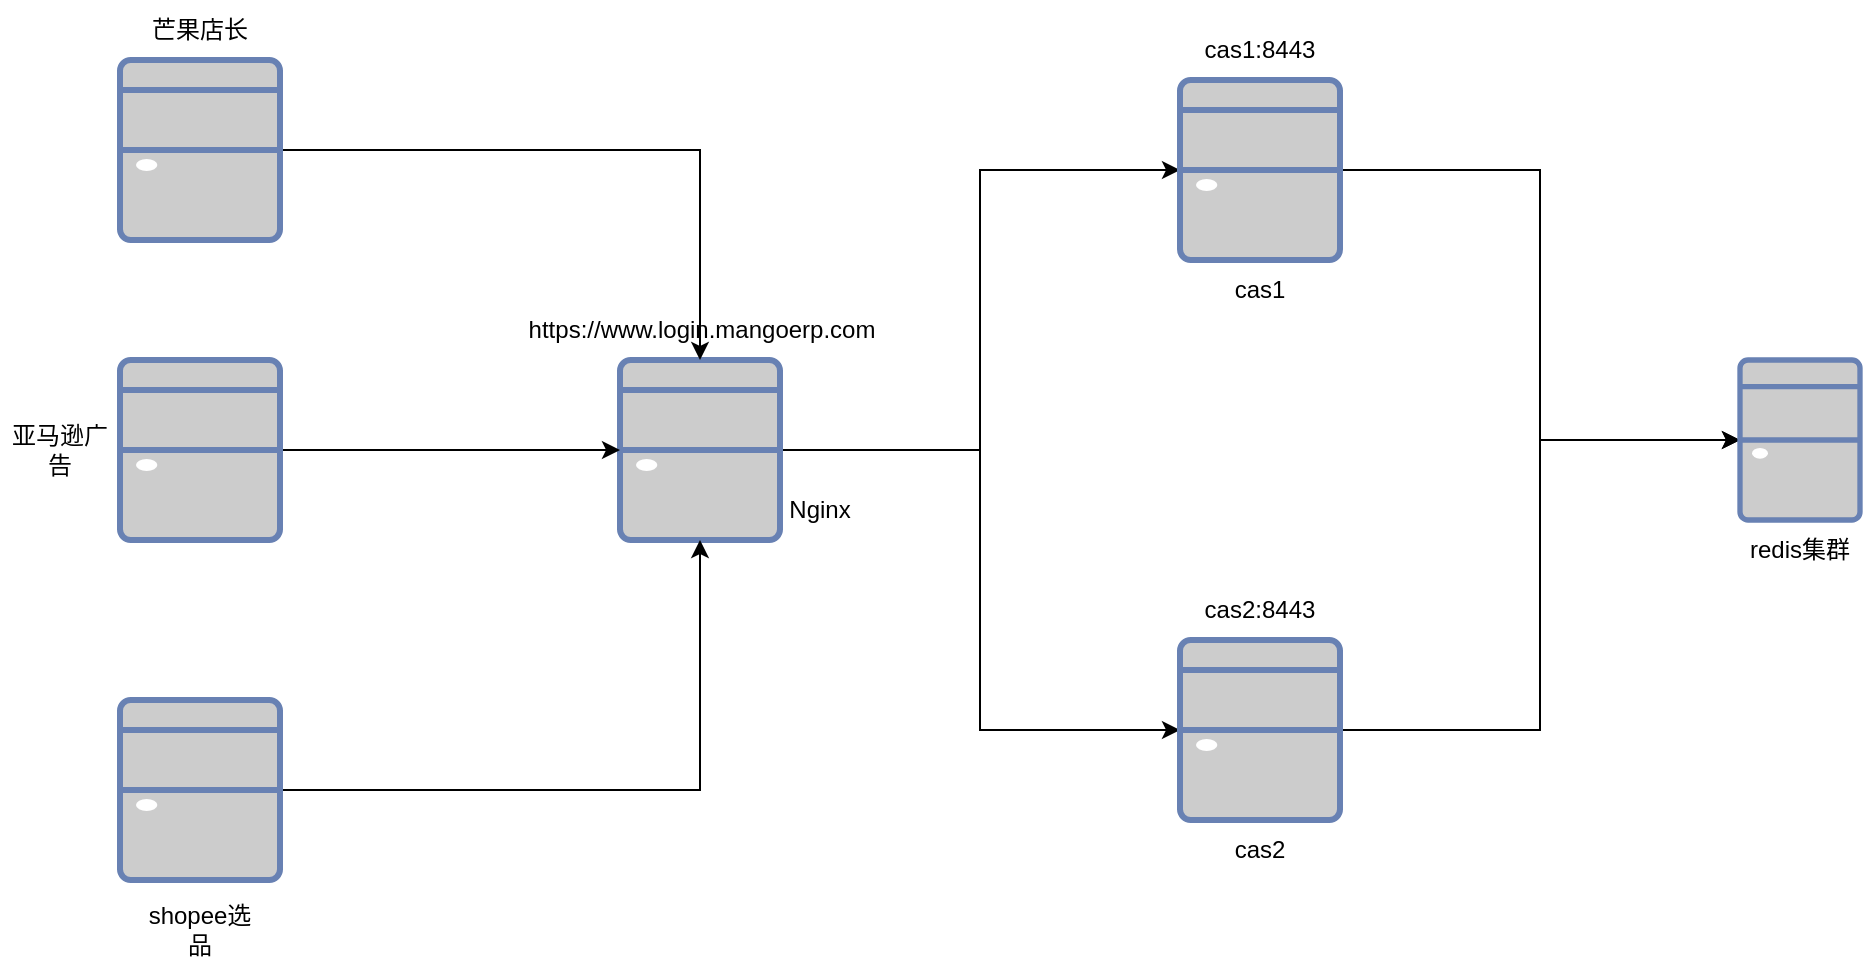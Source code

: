 <mxfile version="20.2.4" type="github">
  <diagram id="ms5zZoXClKDJ1BqsMGg5" name="第 1 页">
    <mxGraphModel dx="2249" dy="762" grid="1" gridSize="10" guides="1" tooltips="1" connect="1" arrows="1" fold="1" page="1" pageScale="1" pageWidth="827" pageHeight="1169" math="0" shadow="0">
      <root>
        <mxCell id="0" />
        <mxCell id="1" parent="0" />
        <mxCell id="C9IggNt1_Gd7g77s1nxK-10" style="edgeStyle=orthogonalEdgeStyle;rounded=0;orthogonalLoop=1;jettySize=auto;html=1;entryX=0;entryY=0.5;entryDx=0;entryDy=0;entryPerimeter=0;" parent="1" source="C9IggNt1_Gd7g77s1nxK-1" target="C9IggNt1_Gd7g77s1nxK-3" edge="1">
          <mxGeometry relative="1" as="geometry" />
        </mxCell>
        <mxCell id="C9IggNt1_Gd7g77s1nxK-12" style="edgeStyle=orthogonalEdgeStyle;rounded=0;orthogonalLoop=1;jettySize=auto;html=1;entryX=0;entryY=0.5;entryDx=0;entryDy=0;entryPerimeter=0;" parent="1" source="C9IggNt1_Gd7g77s1nxK-1" target="C9IggNt1_Gd7g77s1nxK-2" edge="1">
          <mxGeometry relative="1" as="geometry" />
        </mxCell>
        <mxCell id="C9IggNt1_Gd7g77s1nxK-1" value="" style="fontColor=#0066CC;verticalAlign=top;verticalLabelPosition=bottom;labelPosition=center;align=center;html=1;outlineConnect=0;fillColor=#CCCCCC;strokeColor=#6881B3;gradientColor=none;gradientDirection=north;strokeWidth=2;shape=mxgraph.networks.desktop_pc;" parent="1" vertex="1">
          <mxGeometry x="200" y="300" width="80" height="90" as="geometry" />
        </mxCell>
        <mxCell id="f3b1ToD0Es_JCszUdlq2-6" style="edgeStyle=orthogonalEdgeStyle;rounded=0;orthogonalLoop=1;jettySize=auto;html=1;entryX=0;entryY=0.5;entryDx=0;entryDy=0;entryPerimeter=0;" parent="1" source="C9IggNt1_Gd7g77s1nxK-2" target="f3b1ToD0Es_JCszUdlq2-1" edge="1">
          <mxGeometry relative="1" as="geometry" />
        </mxCell>
        <mxCell id="C9IggNt1_Gd7g77s1nxK-2" value="" style="fontColor=#0066CC;verticalAlign=top;verticalLabelPosition=bottom;labelPosition=center;align=center;html=1;outlineConnect=0;fillColor=#CCCCCC;strokeColor=#6881B3;gradientColor=none;gradientDirection=north;strokeWidth=2;shape=mxgraph.networks.desktop_pc;" parent="1" vertex="1">
          <mxGeometry x="480" y="440" width="80" height="90" as="geometry" />
        </mxCell>
        <mxCell id="f3b1ToD0Es_JCszUdlq2-5" style="edgeStyle=orthogonalEdgeStyle;rounded=0;orthogonalLoop=1;jettySize=auto;html=1;exitX=1;exitY=0.5;exitDx=0;exitDy=0;exitPerimeter=0;entryX=0;entryY=0.5;entryDx=0;entryDy=0;entryPerimeter=0;" parent="1" source="C9IggNt1_Gd7g77s1nxK-3" target="f3b1ToD0Es_JCszUdlq2-1" edge="1">
          <mxGeometry relative="1" as="geometry" />
        </mxCell>
        <mxCell id="C9IggNt1_Gd7g77s1nxK-3" value="" style="fontColor=#0066CC;verticalAlign=top;verticalLabelPosition=bottom;labelPosition=center;align=center;html=1;outlineConnect=0;fillColor=#CCCCCC;strokeColor=#6881B3;gradientColor=none;gradientDirection=north;strokeWidth=2;shape=mxgraph.networks.desktop_pc;" parent="1" vertex="1">
          <mxGeometry x="480" y="160" width="80" height="90" as="geometry" />
        </mxCell>
        <mxCell id="C9IggNt1_Gd7g77s1nxK-7" style="edgeStyle=orthogonalEdgeStyle;rounded=0;orthogonalLoop=1;jettySize=auto;html=1;" parent="1" source="C9IggNt1_Gd7g77s1nxK-4" target="C9IggNt1_Gd7g77s1nxK-1" edge="1">
          <mxGeometry relative="1" as="geometry" />
        </mxCell>
        <mxCell id="C9IggNt1_Gd7g77s1nxK-4" value="" style="fontColor=#0066CC;verticalAlign=top;verticalLabelPosition=bottom;labelPosition=center;align=center;html=1;outlineConnect=0;fillColor=#CCCCCC;strokeColor=#6881B3;gradientColor=none;gradientDirection=north;strokeWidth=2;shape=mxgraph.networks.desktop_pc;" parent="1" vertex="1">
          <mxGeometry x="-50" y="470" width="80" height="90" as="geometry" />
        </mxCell>
        <mxCell id="C9IggNt1_Gd7g77s1nxK-9" style="edgeStyle=orthogonalEdgeStyle;rounded=0;orthogonalLoop=1;jettySize=auto;html=1;entryX=0;entryY=0.5;entryDx=0;entryDy=0;entryPerimeter=0;" parent="1" source="C9IggNt1_Gd7g77s1nxK-5" target="C9IggNt1_Gd7g77s1nxK-1" edge="1">
          <mxGeometry relative="1" as="geometry" />
        </mxCell>
        <mxCell id="C9IggNt1_Gd7g77s1nxK-5" value="" style="fontColor=#0066CC;verticalAlign=top;verticalLabelPosition=bottom;labelPosition=center;align=center;html=1;outlineConnect=0;fillColor=#CCCCCC;strokeColor=#6881B3;gradientColor=none;gradientDirection=north;strokeWidth=2;shape=mxgraph.networks.desktop_pc;" parent="1" vertex="1">
          <mxGeometry x="-50" y="300" width="80" height="90" as="geometry" />
        </mxCell>
        <mxCell id="C9IggNt1_Gd7g77s1nxK-8" style="edgeStyle=orthogonalEdgeStyle;rounded=0;orthogonalLoop=1;jettySize=auto;html=1;" parent="1" source="C9IggNt1_Gd7g77s1nxK-6" target="C9IggNt1_Gd7g77s1nxK-1" edge="1">
          <mxGeometry relative="1" as="geometry" />
        </mxCell>
        <mxCell id="C9IggNt1_Gd7g77s1nxK-6" value="" style="fontColor=#0066CC;verticalAlign=top;verticalLabelPosition=bottom;labelPosition=center;align=center;html=1;outlineConnect=0;fillColor=#CCCCCC;strokeColor=#6881B3;gradientColor=none;gradientDirection=north;strokeWidth=2;shape=mxgraph.networks.desktop_pc;" parent="1" vertex="1">
          <mxGeometry x="-50" y="150" width="80" height="90" as="geometry" />
        </mxCell>
        <mxCell id="C9IggNt1_Gd7g77s1nxK-13" value="cas1" style="text;html=1;strokeColor=none;fillColor=none;align=center;verticalAlign=middle;whiteSpace=wrap;rounded=0;" parent="1" vertex="1">
          <mxGeometry x="490" y="250" width="60" height="30" as="geometry" />
        </mxCell>
        <mxCell id="C9IggNt1_Gd7g77s1nxK-14" value="cas2" style="text;html=1;strokeColor=none;fillColor=none;align=center;verticalAlign=middle;whiteSpace=wrap;rounded=0;" parent="1" vertex="1">
          <mxGeometry x="490" y="530" width="60" height="30" as="geometry" />
        </mxCell>
        <mxCell id="C9IggNt1_Gd7g77s1nxK-15" value="Nginx" style="text;html=1;strokeColor=none;fillColor=none;align=center;verticalAlign=middle;whiteSpace=wrap;rounded=0;" parent="1" vertex="1">
          <mxGeometry x="270" y="360" width="60" height="30" as="geometry" />
        </mxCell>
        <mxCell id="C9IggNt1_Gd7g77s1nxK-16" value="芒果店长" style="text;html=1;strokeColor=none;fillColor=none;align=center;verticalAlign=middle;whiteSpace=wrap;rounded=0;" parent="1" vertex="1">
          <mxGeometry x="-40" y="120" width="60" height="30" as="geometry" />
        </mxCell>
        <mxCell id="C9IggNt1_Gd7g77s1nxK-17" value="亚马逊广告" style="text;html=1;strokeColor=none;fillColor=none;align=center;verticalAlign=middle;whiteSpace=wrap;rounded=0;" parent="1" vertex="1">
          <mxGeometry x="-110" y="330" width="60" height="30" as="geometry" />
        </mxCell>
        <mxCell id="C9IggNt1_Gd7g77s1nxK-18" value="shopee选品" style="text;html=1;strokeColor=none;fillColor=none;align=center;verticalAlign=middle;whiteSpace=wrap;rounded=0;" parent="1" vertex="1">
          <mxGeometry x="-40" y="570" width="60" height="30" as="geometry" />
        </mxCell>
        <mxCell id="C9IggNt1_Gd7g77s1nxK-19" value="https://www.login.mangoerp.com" style="text;html=1;strokeColor=none;fillColor=none;align=center;verticalAlign=middle;whiteSpace=wrap;rounded=0;" parent="1" vertex="1">
          <mxGeometry x="211" y="270" width="60" height="30" as="geometry" />
        </mxCell>
        <mxCell id="C9IggNt1_Gd7g77s1nxK-20" value="cas1:8443" style="text;html=1;strokeColor=none;fillColor=none;align=center;verticalAlign=middle;whiteSpace=wrap;rounded=0;" parent="1" vertex="1">
          <mxGeometry x="490" y="130" width="60" height="30" as="geometry" />
        </mxCell>
        <mxCell id="C9IggNt1_Gd7g77s1nxK-21" value="cas2:8443" style="text;html=1;strokeColor=none;fillColor=none;align=center;verticalAlign=middle;whiteSpace=wrap;rounded=0;" parent="1" vertex="1">
          <mxGeometry x="490" y="410" width="60" height="30" as="geometry" />
        </mxCell>
        <mxCell id="f3b1ToD0Es_JCszUdlq2-1" value="" style="fontColor=#0066CC;verticalAlign=top;verticalLabelPosition=bottom;labelPosition=center;align=center;html=1;outlineConnect=0;fillColor=#CCCCCC;strokeColor=#6881B3;gradientColor=none;gradientDirection=north;strokeWidth=2;shape=mxgraph.networks.desktop_pc;" parent="1" vertex="1">
          <mxGeometry x="760" y="300" width="60" height="80" as="geometry" />
        </mxCell>
        <mxCell id="f3b1ToD0Es_JCszUdlq2-7" value="redis集群" style="text;html=1;strokeColor=none;fillColor=none;align=center;verticalAlign=middle;whiteSpace=wrap;rounded=0;" parent="1" vertex="1">
          <mxGeometry x="760" y="380" width="60" height="30" as="geometry" />
        </mxCell>
      </root>
    </mxGraphModel>
  </diagram>
</mxfile>
